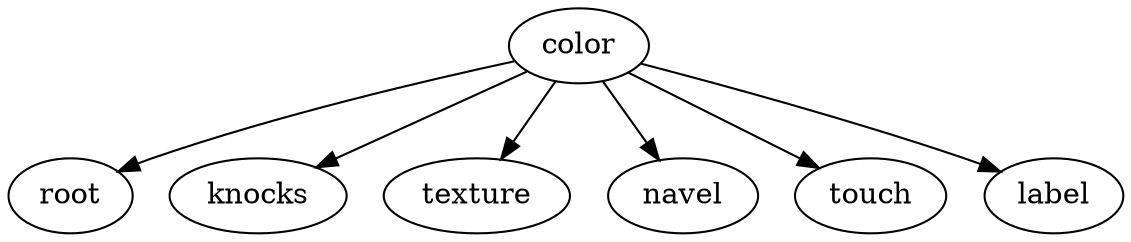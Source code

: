 // BayesNet
digraph {
	color [style=solid]
	root [style=solid]
	knocks [style=solid]
	texture [style=solid]
	navel [style=solid]
	touch [style=solid]
	label [style=solid]
		color -> root
		color -> knocks
		color -> texture
		color -> navel
		color -> touch
		color -> label
}
